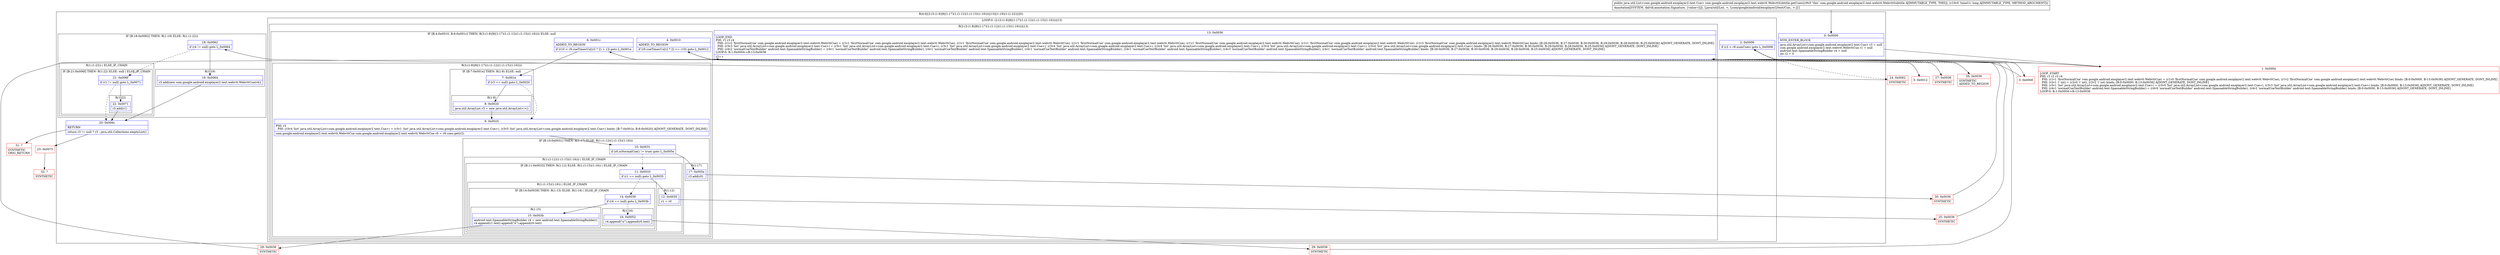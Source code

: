 digraph "CFG forcom.google.android.exoplayer2.text.webvtt.WebvttSubtitle.getCues(J)Ljava\/util\/List;" {
subgraph cluster_Region_1826228948 {
label = "R(4:0|(2:(3:(1:8)|9|(1:17)(1:(1:12)(1:(1:15)(1:16))))|13)|(1:19)(1:(1:22))|20)";
node [shape=record,color=blue];
Node_0 [shape=record,label="{0\:\ 0x0000|MTH_ENTER_BLOCK\l|java.util.ArrayList\<com.google.android.exoplayer2.text.Cue\> r3 = null\lcom.google.android.exoplayer2.text.webvtt.WebvttCue r1 = null\landroid.text.SpannableStringBuilder r4 = null\lint r2 = 0\l}"];
subgraph cluster_LoopRegion_1550635027 {
label = "LOOP:0: (2:(3:(1:8)|9|(1:17)(1:(1:12)(1:(1:15)(1:16))))|13)";
node [shape=record,color=blue];
Node_2 [shape=record,label="{2\:\ 0x0006|if (r2 \< r9.numCues) goto L_0x0008\l}"];
subgraph cluster_Region_1042516349 {
label = "R(2:(3:(1:8)|9|(1:17)(1:(1:12)(1:(1:15)(1:16))))|13)";
node [shape=record,color=blue];
subgraph cluster_IfRegion_1963496785 {
label = "IF [B:4:0x0010, B:6:0x001c] THEN: R(3:(1:8)|9|(1:17)(1:(1:12)(1:(1:15)(1:16)))) ELSE: null";
node [shape=record,color=blue];
Node_4 [shape=record,label="{4\:\ 0x0010|ADDED_TO_REGION\l|if (r9.cueTimesUs[r2 * 2] \<= r10) goto L_0x0012\l}"];
Node_6 [shape=record,label="{6\:\ 0x001c|ADDED_TO_REGION\l|if (r10 \< r9.cueTimesUs[(r2 * 2) + 1]) goto L_0x001e\l}"];
subgraph cluster_Region_1827293167 {
label = "R(3:(1:8)|9|(1:17)(1:(1:12)(1:(1:15)(1:16))))";
node [shape=record,color=blue];
subgraph cluster_IfRegion_805933257 {
label = "IF [B:7:0x001e] THEN: R(1:8) ELSE: null";
node [shape=record,color=blue];
Node_7 [shape=record,label="{7\:\ 0x001e|if (r3 == null) goto L_0x0020\l}"];
subgraph cluster_Region_1168702225 {
label = "R(1:8)";
node [shape=record,color=blue];
Node_8 [shape=record,label="{8\:\ 0x0020|java.util.ArrayList r3 = new java.util.ArrayList\<\>()\l}"];
}
}
Node_9 [shape=record,label="{9\:\ 0x0025|PHI: r3 \l  PHI: (r3v4 'list' java.util.ArrayList\<com.google.android.exoplayer2.text.Cue\>) = (r3v1 'list' java.util.ArrayList\<com.google.android.exoplayer2.text.Cue\>), (r3v5 'list' java.util.ArrayList\<com.google.android.exoplayer2.text.Cue\>) binds: [B:7:0x001e, B:8:0x0020] A[DONT_GENERATE, DONT_INLINE]\l|com.google.android.exoplayer2.text.webvtt.WebvttCue com.google.android.exoplayer2.text.webvtt.WebvttCue r0 = r9.cues.get(r2)\l}"];
subgraph cluster_IfRegion_1446833705 {
label = "IF [B:10:0x0031] THEN: R(1:17) ELSE: R(1:(1:12)(1:(1:15)(1:16)))";
node [shape=record,color=blue];
Node_10 [shape=record,label="{10\:\ 0x0031|if (r0.isNormalCue() != true) goto L_0x005e\l}"];
subgraph cluster_Region_1225751738 {
label = "R(1:17)";
node [shape=record,color=blue];
Node_17 [shape=record,label="{17\:\ 0x005e|r3.add(r0)\l}"];
}
subgraph cluster_Region_1913842848 {
label = "R(1:(1:12)(1:(1:15)(1:16))) | ELSE_IF_CHAIN\l";
node [shape=record,color=blue];
subgraph cluster_IfRegion_677205595 {
label = "IF [B:11:0x0033] THEN: R(1:12) ELSE: R(1:(1:15)(1:16)) | ELSE_IF_CHAIN\l";
node [shape=record,color=blue];
Node_11 [shape=record,label="{11\:\ 0x0033|if (r1 == null) goto L_0x0035\l}"];
subgraph cluster_Region_905716362 {
label = "R(1:12)";
node [shape=record,color=blue];
Node_12 [shape=record,label="{12\:\ 0x0035|r1 = r0\l}"];
}
subgraph cluster_Region_670545882 {
label = "R(1:(1:15)(1:16)) | ELSE_IF_CHAIN\l";
node [shape=record,color=blue];
subgraph cluster_IfRegion_1859231644 {
label = "IF [B:14:0x0039] THEN: R(1:15) ELSE: R(1:16) | ELSE_IF_CHAIN\l";
node [shape=record,color=blue];
Node_14 [shape=record,label="{14\:\ 0x0039|if (r4 == null) goto L_0x003b\l}"];
subgraph cluster_Region_137708841 {
label = "R(1:15)";
node [shape=record,color=blue];
Node_15 [shape=record,label="{15\:\ 0x003b|android.text.SpannableStringBuilder r4 = new android.text.SpannableStringBuilder()\lr4.append(r1.text).append(\"n\").append(r0.text)\l}"];
}
subgraph cluster_Region_746382227 {
label = "R(1:16)";
node [shape=record,color=blue];
Node_16 [shape=record,label="{16\:\ 0x0052|r4.append(\"n\").append(r0.text)\l}"];
}
}
}
}
}
}
}
}
Node_13 [shape=record,label="{13\:\ 0x0036|LOOP_END\lPHI: r1 r3 r4 \l  PHI: (r1v2 'firstNormalCue' com.google.android.exoplayer2.text.webvtt.WebvttCue) = (r1v1 'firstNormalCue' com.google.android.exoplayer2.text.webvtt.WebvttCue), (r1v1 'firstNormalCue' com.google.android.exoplayer2.text.webvtt.WebvttCue), (r1v1 'firstNormalCue' com.google.android.exoplayer2.text.webvtt.WebvttCue), (r1v1 'firstNormalCue' com.google.android.exoplayer2.text.webvtt.WebvttCue), (r1v1 'firstNormalCue' com.google.android.exoplayer2.text.webvtt.WebvttCue), (r1v3 'firstNormalCue' com.google.android.exoplayer2.text.webvtt.WebvttCue) binds: [B:26:0x0036, B:27:0x0036, B:30:0x0036, B:29:0x0036, B:28:0x0036, B:25:0x0036] A[DONT_GENERATE, DONT_INLINE]\l  PHI: (r3v3 'list' java.util.ArrayList\<com.google.android.exoplayer2.text.Cue\>) = (r3v1 'list' java.util.ArrayList\<com.google.android.exoplayer2.text.Cue\>), (r3v1 'list' java.util.ArrayList\<com.google.android.exoplayer2.text.Cue\>), (r3v4 'list' java.util.ArrayList\<com.google.android.exoplayer2.text.Cue\>), (r3v4 'list' java.util.ArrayList\<com.google.android.exoplayer2.text.Cue\>), (r3v4 'list' java.util.ArrayList\<com.google.android.exoplayer2.text.Cue\>), (r3v4 'list' java.util.ArrayList\<com.google.android.exoplayer2.text.Cue\>) binds: [B:26:0x0036, B:27:0x0036, B:30:0x0036, B:29:0x0036, B:28:0x0036, B:25:0x0036] A[DONT_GENERATE, DONT_INLINE]\l  PHI: (r4v2 'normalCueTextBuilder' android.text.SpannableStringBuilder) = (r4v1 'normalCueTextBuilder' android.text.SpannableStringBuilder), (r4v1 'normalCueTextBuilder' android.text.SpannableStringBuilder), (r4v1 'normalCueTextBuilder' android.text.SpannableStringBuilder), (r4v1 'normalCueTextBuilder' android.text.SpannableStringBuilder), (r4v3 'normalCueTextBuilder' android.text.SpannableStringBuilder), (r4v1 'normalCueTextBuilder' android.text.SpannableStringBuilder) binds: [B:26:0x0036, B:27:0x0036, B:30:0x0036, B:29:0x0036, B:28:0x0036, B:25:0x0036] A[DONT_GENERATE, DONT_INLINE]\lLOOP:0: B:1:0x0004\-\>B:13:0x0036\l|r2++\l}"];
}
}
subgraph cluster_IfRegion_247654200 {
label = "IF [B:18:0x0062] THEN: R(1:19) ELSE: R(1:(1:22))";
node [shape=record,color=blue];
Node_18 [shape=record,label="{18\:\ 0x0062|if (r4 != null) goto L_0x0064\l}"];
subgraph cluster_Region_2001554976 {
label = "R(1:19)";
node [shape=record,color=blue];
Node_19 [shape=record,label="{19\:\ 0x0064|r3.add(new com.google.android.exoplayer2.text.webvtt.WebvttCue(r4))\l}"];
}
subgraph cluster_Region_330534077 {
label = "R(1:(1:22)) | ELSE_IF_CHAIN\l";
node [shape=record,color=blue];
subgraph cluster_IfRegion_988611129 {
label = "IF [B:21:0x006f] THEN: R(1:22) ELSE: null | ELSE_IF_CHAIN\l";
node [shape=record,color=blue];
Node_21 [shape=record,label="{21\:\ 0x006f|if (r1 != null) goto L_0x0071\l}"];
subgraph cluster_Region_1266513591 {
label = "R(1:22)";
node [shape=record,color=blue];
Node_22 [shape=record,label="{22\:\ 0x0071|r3.add(r1)\l}"];
}
}
}
}
Node_20 [shape=record,label="{20\:\ 0x006c|RETURN\l|return r3 != null ? r3 : java.util.Collections.emptyList()\l}"];
}
Node_1 [shape=record,color=red,label="{1\:\ 0x0004|LOOP_START\lPHI: r1 r2 r3 r4 \l  PHI: (r1v1 'firstNormalCue' com.google.android.exoplayer2.text.webvtt.WebvttCue) = (r1v0 'firstNormalCue' com.google.android.exoplayer2.text.webvtt.WebvttCue), (r1v2 'firstNormalCue' com.google.android.exoplayer2.text.webvtt.WebvttCue) binds: [B:0:0x0000, B:13:0x0036] A[DONT_GENERATE, DONT_INLINE]\l  PHI: (r2v1 'i' int) = (r2v0 'i' int), (r2v2 'i' int) binds: [B:0:0x0000, B:13:0x0036] A[DONT_GENERATE, DONT_INLINE]\l  PHI: (r3v1 'list' java.util.ArrayList\<com.google.android.exoplayer2.text.Cue\>) = (r3v0 'list' java.util.ArrayList\<com.google.android.exoplayer2.text.Cue\>), (r3v3 'list' java.util.ArrayList\<com.google.android.exoplayer2.text.Cue\>) binds: [B:0:0x0000, B:13:0x0036] A[DONT_GENERATE, DONT_INLINE]\l  PHI: (r4v1 'normalCueTextBuilder' android.text.SpannableStringBuilder) = (r4v0 'normalCueTextBuilder' android.text.SpannableStringBuilder), (r4v2 'normalCueTextBuilder' android.text.SpannableStringBuilder) binds: [B:0:0x0000, B:13:0x0036] A[DONT_GENERATE, DONT_INLINE]\lLOOP:0: B:1:0x0004\-\>B:13:0x0036\l}"];
Node_3 [shape=record,color=red,label="{3\:\ 0x0008}"];
Node_5 [shape=record,color=red,label="{5\:\ 0x0012}"];
Node_23 [shape=record,color=red,label="{23\:\ 0x0075}"];
Node_24 [shape=record,color=red,label="{24\:\ 0x0062|SYNTHETIC\l}"];
Node_25 [shape=record,color=red,label="{25\:\ 0x0036|SYNTHETIC\l}"];
Node_26 [shape=record,color=red,label="{26\:\ 0x0036|SYNTHETIC\lADDED_TO_REGION\l}"];
Node_27 [shape=record,color=red,label="{27\:\ 0x0036|SYNTHETIC\l}"];
Node_28 [shape=record,color=red,label="{28\:\ 0x0036|SYNTHETIC\l}"];
Node_29 [shape=record,color=red,label="{29\:\ 0x0036|SYNTHETIC\l}"];
Node_30 [shape=record,color=red,label="{30\:\ 0x0036|SYNTHETIC\l}"];
Node_31 [shape=record,color=red,label="{31\:\ ?|SYNTHETIC\lORIG_RETURN\l}"];
Node_32 [shape=record,color=red,label="{32\:\ ?|SYNTHETIC\l}"];
MethodNode[shape=record,label="{public java.util.List\<com.google.android.exoplayer2.text.Cue\> com.google.android.exoplayer2.text.webvtt.WebvttSubtitle.getCues((r9v0 'this' com.google.android.exoplayer2.text.webvtt.WebvttSubtitle A[IMMUTABLE_TYPE, THIS]), (r10v0 'timeUs' long A[IMMUTABLE_TYPE, METHOD_ARGUMENT]))  | Annotation[SYSTEM, dalvik.annotation.Signature, \{value=[(J), Ljava\/util\/List, \<, Lcom\/google\/android\/exoplayer2\/text\/Cue;, \>;]\}]\l}"];
MethodNode -> Node_0;
Node_0 -> Node_1;
Node_2 -> Node_3;
Node_2 -> Node_24[style=dashed];
Node_4 -> Node_5;
Node_4 -> Node_26[style=dashed];
Node_6 -> Node_7;
Node_6 -> Node_27[style=dashed];
Node_7 -> Node_8;
Node_7 -> Node_9[style=dashed];
Node_8 -> Node_9;
Node_9 -> Node_10;
Node_10 -> Node_11[style=dashed];
Node_10 -> Node_17;
Node_17 -> Node_30;
Node_11 -> Node_12;
Node_11 -> Node_14[style=dashed];
Node_12 -> Node_25;
Node_14 -> Node_15;
Node_14 -> Node_16[style=dashed];
Node_15 -> Node_28;
Node_16 -> Node_29;
Node_13 -> Node_1;
Node_18 -> Node_19;
Node_18 -> Node_21[style=dashed];
Node_19 -> Node_20;
Node_21 -> Node_20[style=dashed];
Node_21 -> Node_22;
Node_22 -> Node_20;
Node_20 -> Node_23;
Node_20 -> Node_31;
Node_1 -> Node_2;
Node_3 -> Node_4;
Node_5 -> Node_6;
Node_23 -> Node_32;
Node_24 -> Node_18;
Node_25 -> Node_13;
Node_26 -> Node_13;
Node_27 -> Node_13;
Node_28 -> Node_13;
Node_29 -> Node_13;
Node_30 -> Node_13;
}

